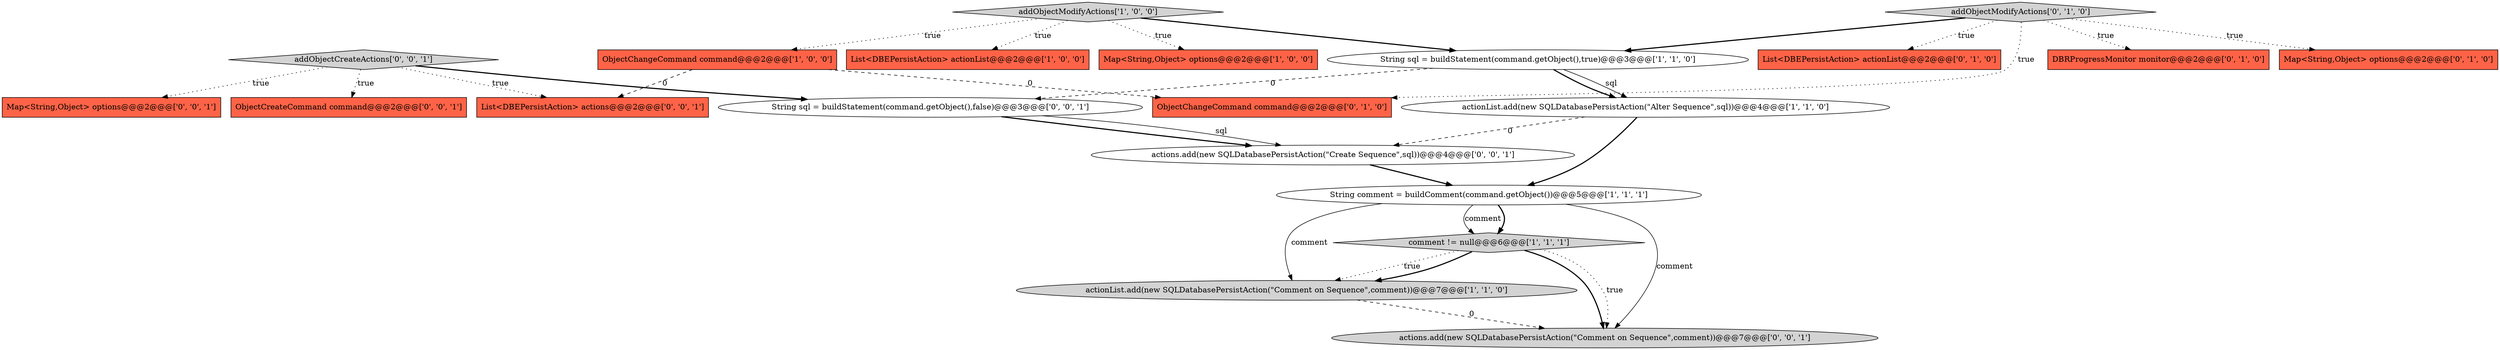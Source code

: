 digraph {
3 [style = filled, label = "actionList.add(new SQLDatabasePersistAction(\"Alter Sequence\",sql))@@@4@@@['1', '1', '0']", fillcolor = white, shape = ellipse image = "AAA0AAABBB1BBB"];
14 [style = filled, label = "String sql = buildStatement(command.getObject(),false)@@@3@@@['0', '0', '1']", fillcolor = white, shape = ellipse image = "AAA0AAABBB3BBB"];
13 [style = filled, label = "ObjectChangeCommand command@@@2@@@['0', '1', '0']", fillcolor = tomato, shape = box image = "AAA1AAABBB2BBB"];
10 [style = filled, label = "List<DBEPersistAction> actionList@@@2@@@['0', '1', '0']", fillcolor = tomato, shape = box image = "AAA0AAABBB2BBB"];
11 [style = filled, label = "DBRProgressMonitor monitor@@@2@@@['0', '1', '0']", fillcolor = tomato, shape = box image = "AAA0AAABBB2BBB"];
16 [style = filled, label = "actions.add(new SQLDatabasePersistAction(\"Comment on Sequence\",comment))@@@7@@@['0', '0', '1']", fillcolor = lightgray, shape = ellipse image = "AAA0AAABBB3BBB"];
0 [style = filled, label = "List<DBEPersistAction> actionList@@@2@@@['1', '0', '0']", fillcolor = tomato, shape = box image = "AAA0AAABBB1BBB"];
18 [style = filled, label = "addObjectCreateActions['0', '0', '1']", fillcolor = lightgray, shape = diamond image = "AAA0AAABBB3BBB"];
19 [style = filled, label = "List<DBEPersistAction> actions@@@2@@@['0', '0', '1']", fillcolor = tomato, shape = box image = "AAA0AAABBB3BBB"];
5 [style = filled, label = "comment != null@@@6@@@['1', '1', '1']", fillcolor = lightgray, shape = diamond image = "AAA0AAABBB1BBB"];
1 [style = filled, label = "Map<String,Object> options@@@2@@@['1', '0', '0']", fillcolor = tomato, shape = box image = "AAA0AAABBB1BBB"];
7 [style = filled, label = "actionList.add(new SQLDatabasePersistAction(\"Comment on Sequence\",comment))@@@7@@@['1', '1', '0']", fillcolor = lightgray, shape = ellipse image = "AAA0AAABBB1BBB"];
6 [style = filled, label = "String comment = buildComment(command.getObject())@@@5@@@['1', '1', '1']", fillcolor = white, shape = ellipse image = "AAA0AAABBB1BBB"];
8 [style = filled, label = "addObjectModifyActions['1', '0', '0']", fillcolor = lightgray, shape = diamond image = "AAA0AAABBB1BBB"];
17 [style = filled, label = "Map<String,Object> options@@@2@@@['0', '0', '1']", fillcolor = tomato, shape = box image = "AAA0AAABBB3BBB"];
2 [style = filled, label = "String sql = buildStatement(command.getObject(),true)@@@3@@@['1', '1', '0']", fillcolor = white, shape = ellipse image = "AAA0AAABBB1BBB"];
15 [style = filled, label = "ObjectCreateCommand command@@@2@@@['0', '0', '1']", fillcolor = tomato, shape = box image = "AAA0AAABBB3BBB"];
9 [style = filled, label = "addObjectModifyActions['0', '1', '0']", fillcolor = lightgray, shape = diamond image = "AAA0AAABBB2BBB"];
20 [style = filled, label = "actions.add(new SQLDatabasePersistAction(\"Create Sequence\",sql))@@@4@@@['0', '0', '1']", fillcolor = white, shape = ellipse image = "AAA0AAABBB3BBB"];
12 [style = filled, label = "Map<String,Object> options@@@2@@@['0', '1', '0']", fillcolor = tomato, shape = box image = "AAA0AAABBB2BBB"];
4 [style = filled, label = "ObjectChangeCommand command@@@2@@@['1', '0', '0']", fillcolor = tomato, shape = box image = "AAA1AAABBB1BBB"];
9->12 [style = dotted, label="true"];
14->20 [style = solid, label="sql"];
9->2 [style = bold, label=""];
7->16 [style = dashed, label="0"];
2->3 [style = bold, label=""];
9->11 [style = dotted, label="true"];
18->19 [style = dotted, label="true"];
18->15 [style = dotted, label="true"];
3->6 [style = bold, label=""];
20->6 [style = bold, label=""];
8->4 [style = dotted, label="true"];
6->16 [style = solid, label="comment"];
5->16 [style = bold, label=""];
8->1 [style = dotted, label="true"];
6->5 [style = bold, label=""];
2->14 [style = dashed, label="0"];
8->2 [style = bold, label=""];
5->7 [style = dotted, label="true"];
9->13 [style = dotted, label="true"];
3->20 [style = dashed, label="0"];
5->16 [style = dotted, label="true"];
6->7 [style = solid, label="comment"];
5->7 [style = bold, label=""];
4->19 [style = dashed, label="0"];
8->0 [style = dotted, label="true"];
18->17 [style = dotted, label="true"];
6->5 [style = solid, label="comment"];
4->13 [style = dashed, label="0"];
9->10 [style = dotted, label="true"];
18->14 [style = bold, label=""];
2->3 [style = solid, label="sql"];
14->20 [style = bold, label=""];
}

